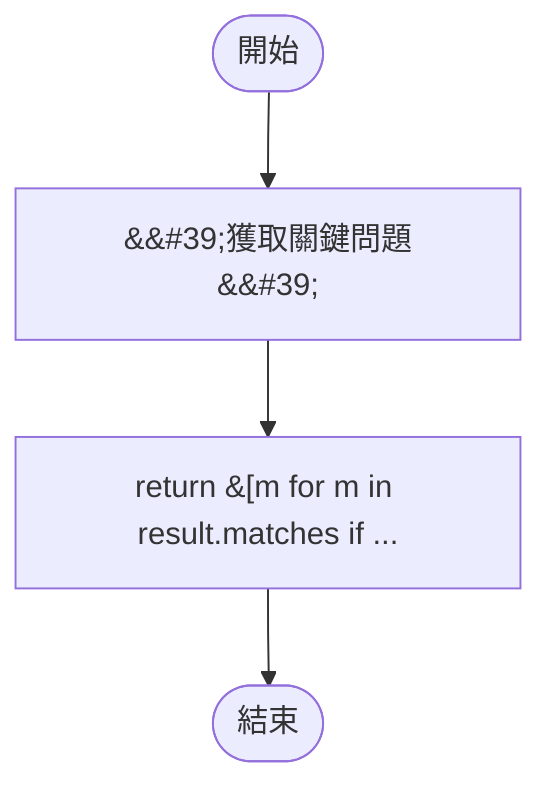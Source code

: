 flowchart TB
    n1([開始])
    n2([結束])
    n3[&amp;&#35;39;獲取關鍵問題&amp;&#35;39;]
    n4[return &#91;m for m in result.matches if ...]
    n1 --> n3
    n3 --> n4
    n4 --> n2